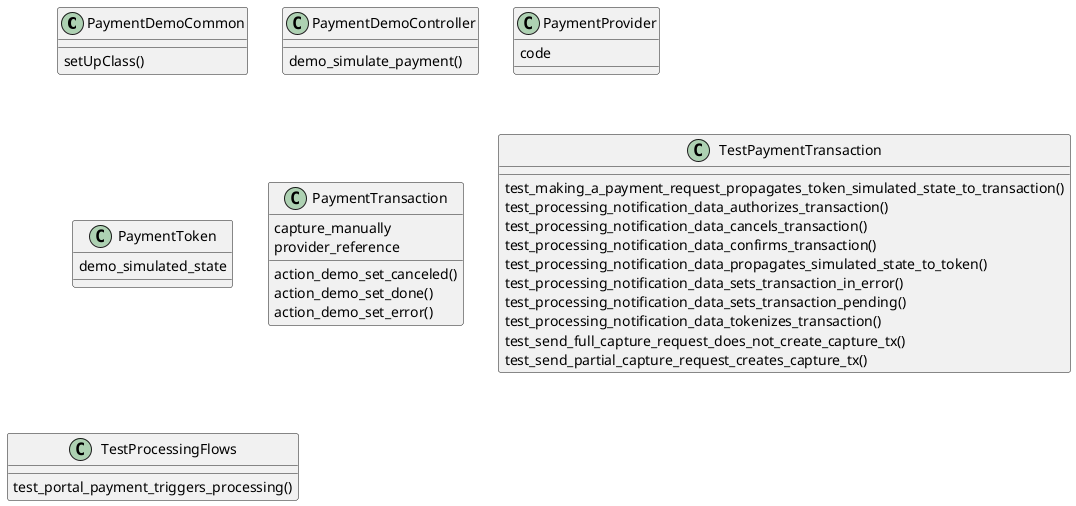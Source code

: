 @startuml classes_payment_demo
set namespaceSeparator none
class "PaymentDemoCommon" as odoo_src.odoo.addons.payment_demo.tests.common.PaymentDemoCommon {
  setUpClass()
}
class "PaymentDemoController" as odoo_src.odoo.addons.payment_demo.controllers.main.PaymentDemoController {
  demo_simulate_payment()
}
class "PaymentProvider" as odoo_src.odoo.addons.payment_demo.models.payment_provider.PaymentProvider {
  code
}
class "PaymentToken" as odoo_src.odoo.addons.payment_demo.models.payment_token.PaymentToken {
  demo_simulated_state
}
class "PaymentTransaction" as odoo_src.odoo.addons.payment_demo.models.payment_transaction.PaymentTransaction {
  capture_manually
  provider_reference
  action_demo_set_canceled()
  action_demo_set_done()
  action_demo_set_error()
}
class "TestPaymentTransaction" as odoo_src.odoo.addons.payment_demo.tests.test_payment_transaction.TestPaymentTransaction {
  test_making_a_payment_request_propagates_token_simulated_state_to_transaction()
  test_processing_notification_data_authorizes_transaction()
  test_processing_notification_data_cancels_transaction()
  test_processing_notification_data_confirms_transaction()
  test_processing_notification_data_propagates_simulated_state_to_token()
  test_processing_notification_data_sets_transaction_in_error()
  test_processing_notification_data_sets_transaction_pending()
  test_processing_notification_data_tokenizes_transaction()
  test_send_full_capture_request_does_not_create_capture_tx()
  test_send_partial_capture_request_creates_capture_tx()
}
class "TestProcessingFlows" as odoo_src.odoo.addons.payment_demo.tests.test_processing_flows.TestProcessingFlows {
  test_portal_payment_triggers_processing()
}
@enduml
